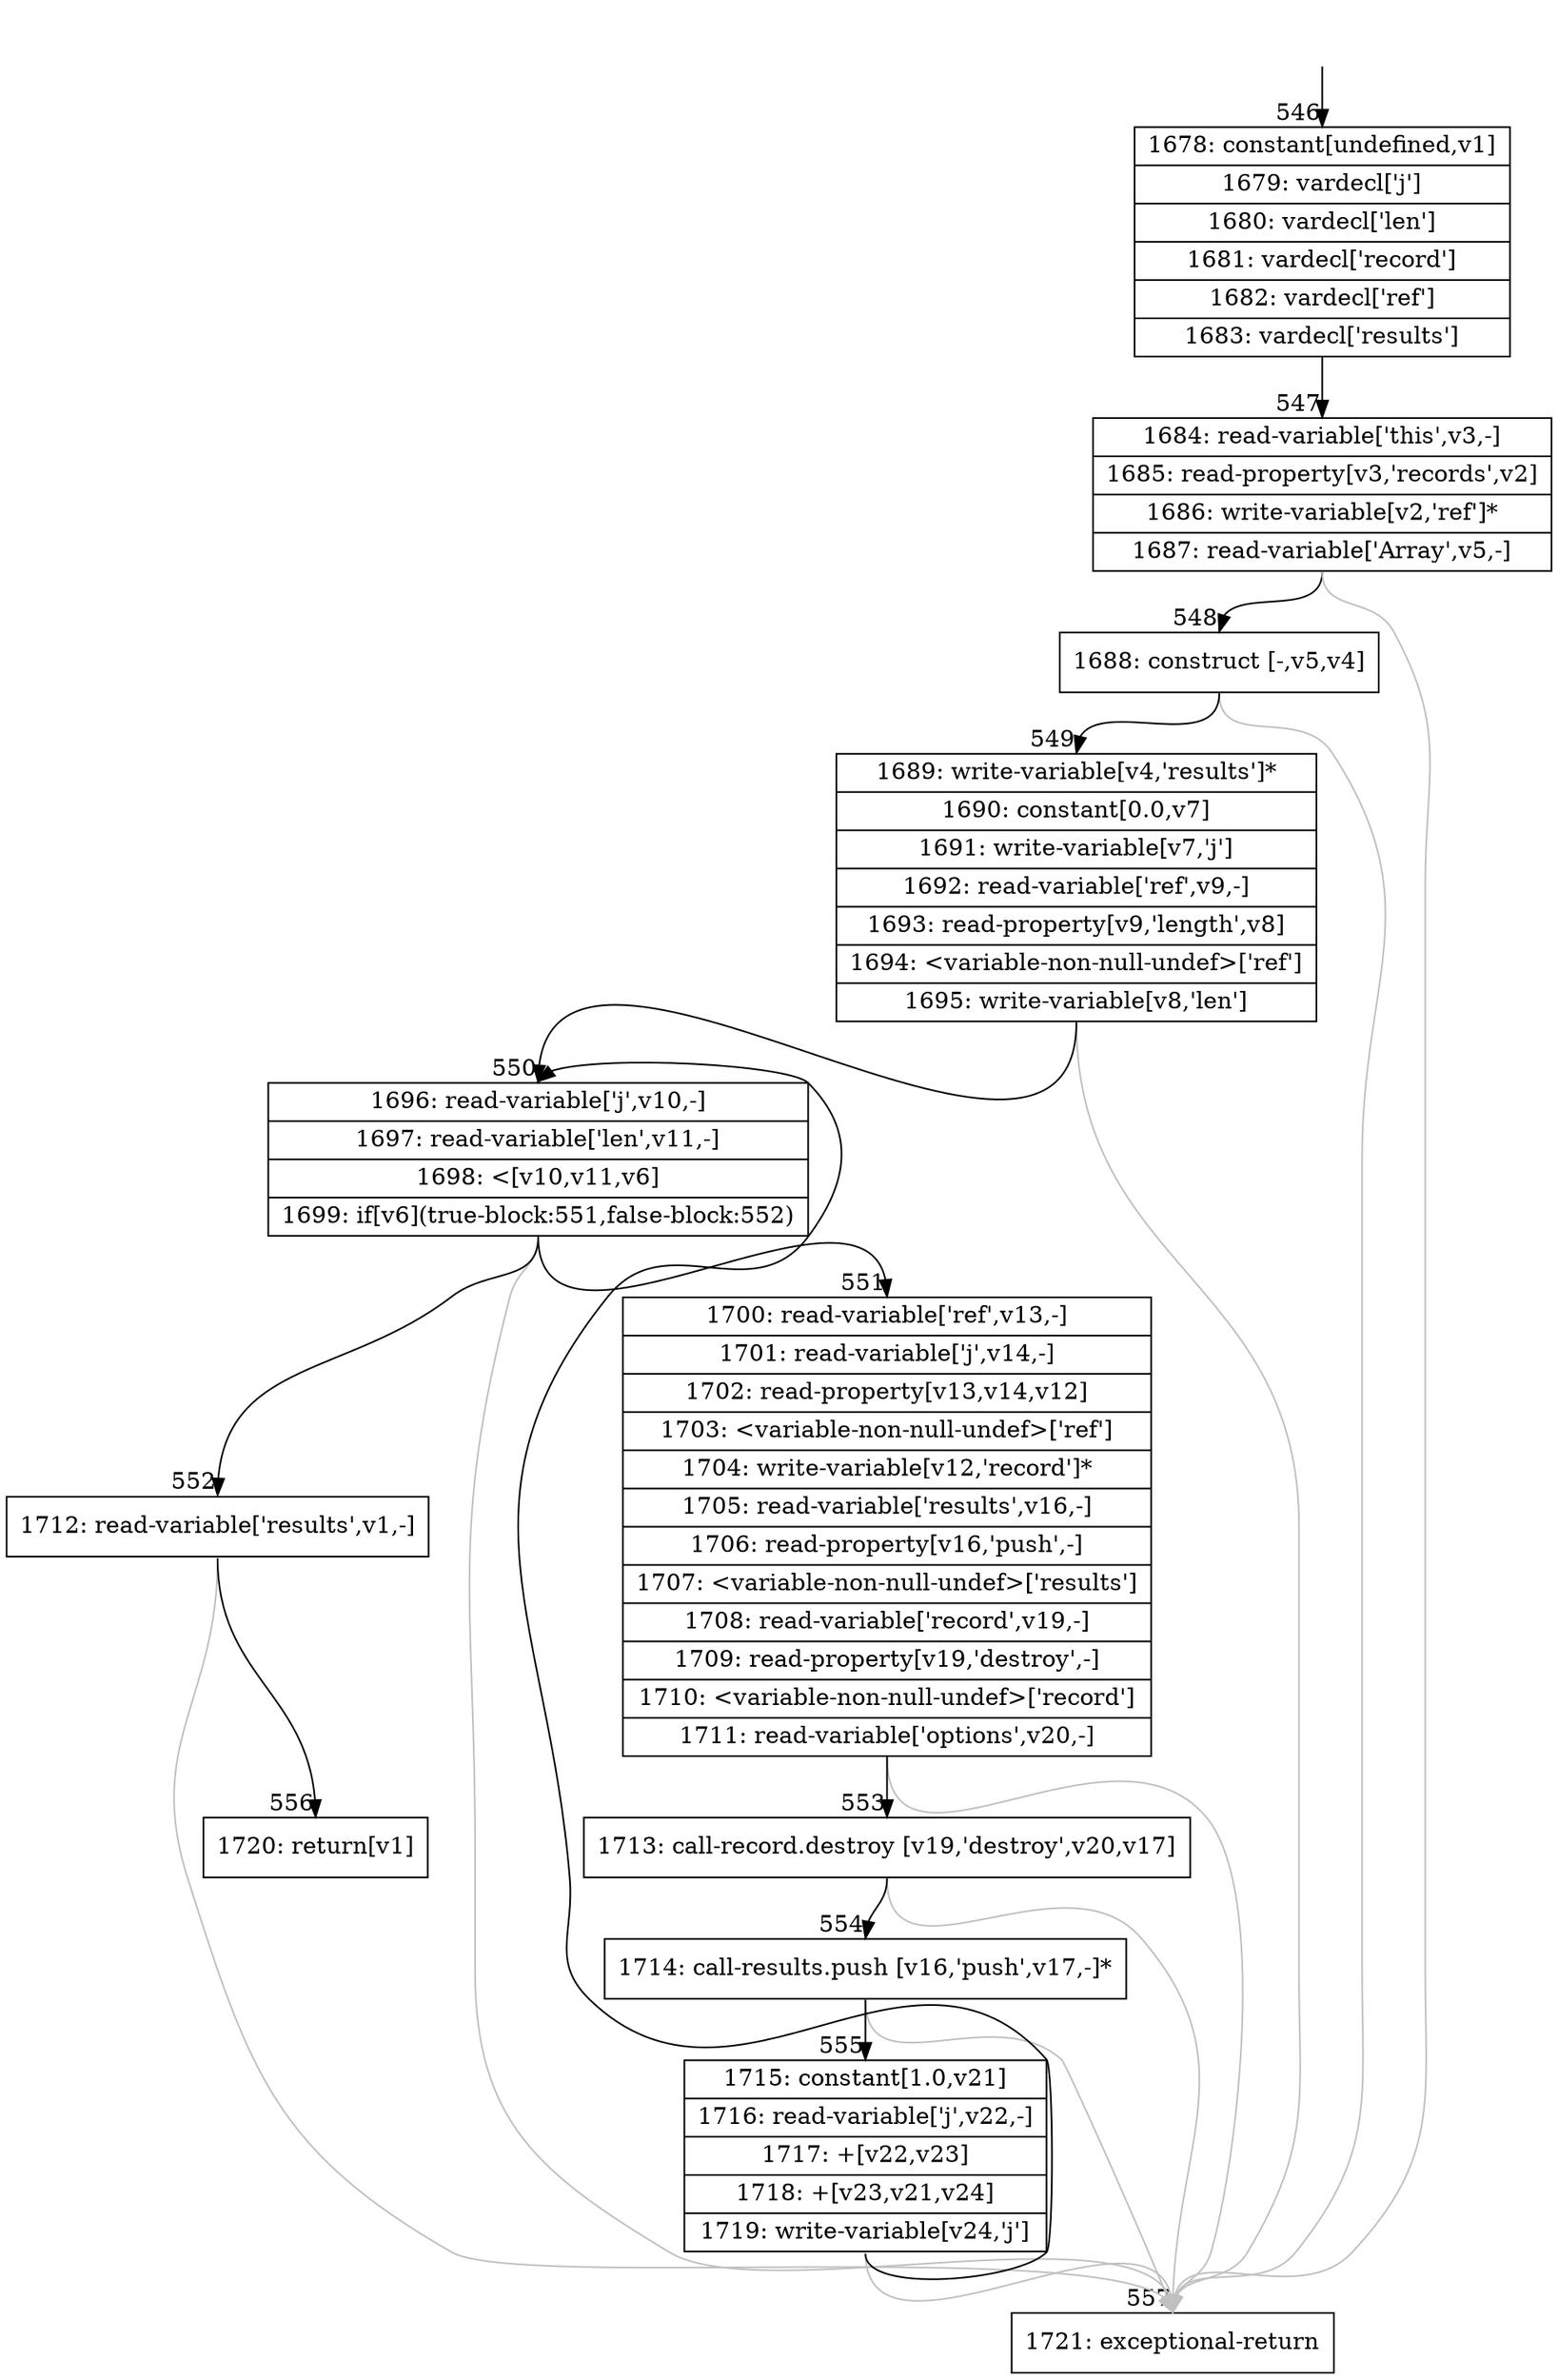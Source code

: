 digraph {
rankdir="TD"
BB_entry48[shape=none,label=""];
BB_entry48 -> BB546 [tailport=s, headport=n, headlabel="    546"]
BB546 [shape=record label="{1678: constant[undefined,v1]|1679: vardecl['j']|1680: vardecl['len']|1681: vardecl['record']|1682: vardecl['ref']|1683: vardecl['results']}" ] 
BB546 -> BB547 [tailport=s, headport=n, headlabel="      547"]
BB547 [shape=record label="{1684: read-variable['this',v3,-]|1685: read-property[v3,'records',v2]|1686: write-variable[v2,'ref']*|1687: read-variable['Array',v5,-]}" ] 
BB547 -> BB548 [tailport=s, headport=n, headlabel="      548"]
BB547 -> BB557 [tailport=s, headport=n, color=gray, headlabel="      557"]
BB548 [shape=record label="{1688: construct [-,v5,v4]}" ] 
BB548 -> BB549 [tailport=s, headport=n, headlabel="      549"]
BB548 -> BB557 [tailport=s, headport=n, color=gray]
BB549 [shape=record label="{1689: write-variable[v4,'results']*|1690: constant[0.0,v7]|1691: write-variable[v7,'j']|1692: read-variable['ref',v9,-]|1693: read-property[v9,'length',v8]|1694: \<variable-non-null-undef\>['ref']|1695: write-variable[v8,'len']}" ] 
BB549 -> BB550 [tailport=s, headport=n, headlabel="      550"]
BB549 -> BB557 [tailport=s, headport=n, color=gray]
BB550 [shape=record label="{1696: read-variable['j',v10,-]|1697: read-variable['len',v11,-]|1698: \<[v10,v11,v6]|1699: if[v6](true-block:551,false-block:552)}" ] 
BB550 -> BB551 [tailport=s, headport=n, headlabel="      551"]
BB550 -> BB552 [tailport=s, headport=n, headlabel="      552"]
BB550 -> BB557 [tailport=s, headport=n, color=gray]
BB551 [shape=record label="{1700: read-variable['ref',v13,-]|1701: read-variable['j',v14,-]|1702: read-property[v13,v14,v12]|1703: \<variable-non-null-undef\>['ref']|1704: write-variable[v12,'record']*|1705: read-variable['results',v16,-]|1706: read-property[v16,'push',-]|1707: \<variable-non-null-undef\>['results']|1708: read-variable['record',v19,-]|1709: read-property[v19,'destroy',-]|1710: \<variable-non-null-undef\>['record']|1711: read-variable['options',v20,-]}" ] 
BB551 -> BB553 [tailport=s, headport=n, headlabel="      553"]
BB551 -> BB557 [tailport=s, headport=n, color=gray]
BB552 [shape=record label="{1712: read-variable['results',v1,-]}" ] 
BB552 -> BB556 [tailport=s, headport=n, headlabel="      556"]
BB552 -> BB557 [tailport=s, headport=n, color=gray]
BB553 [shape=record label="{1713: call-record.destroy [v19,'destroy',v20,v17]}" ] 
BB553 -> BB554 [tailport=s, headport=n, headlabel="      554"]
BB553 -> BB557 [tailport=s, headport=n, color=gray]
BB554 [shape=record label="{1714: call-results.push [v16,'push',v17,-]*}" ] 
BB554 -> BB555 [tailport=s, headport=n, headlabel="      555"]
BB554 -> BB557 [tailport=s, headport=n, color=gray]
BB555 [shape=record label="{1715: constant[1.0,v21]|1716: read-variable['j',v22,-]|1717: +[v22,v23]|1718: +[v23,v21,v24]|1719: write-variable[v24,'j']}" ] 
BB555 -> BB550 [tailport=s, headport=n]
BB555 -> BB557 [tailport=s, headport=n, color=gray]
BB556 [shape=record label="{1720: return[v1]}" ] 
BB557 [shape=record label="{1721: exceptional-return}" ] 
//#$~ 464
}
